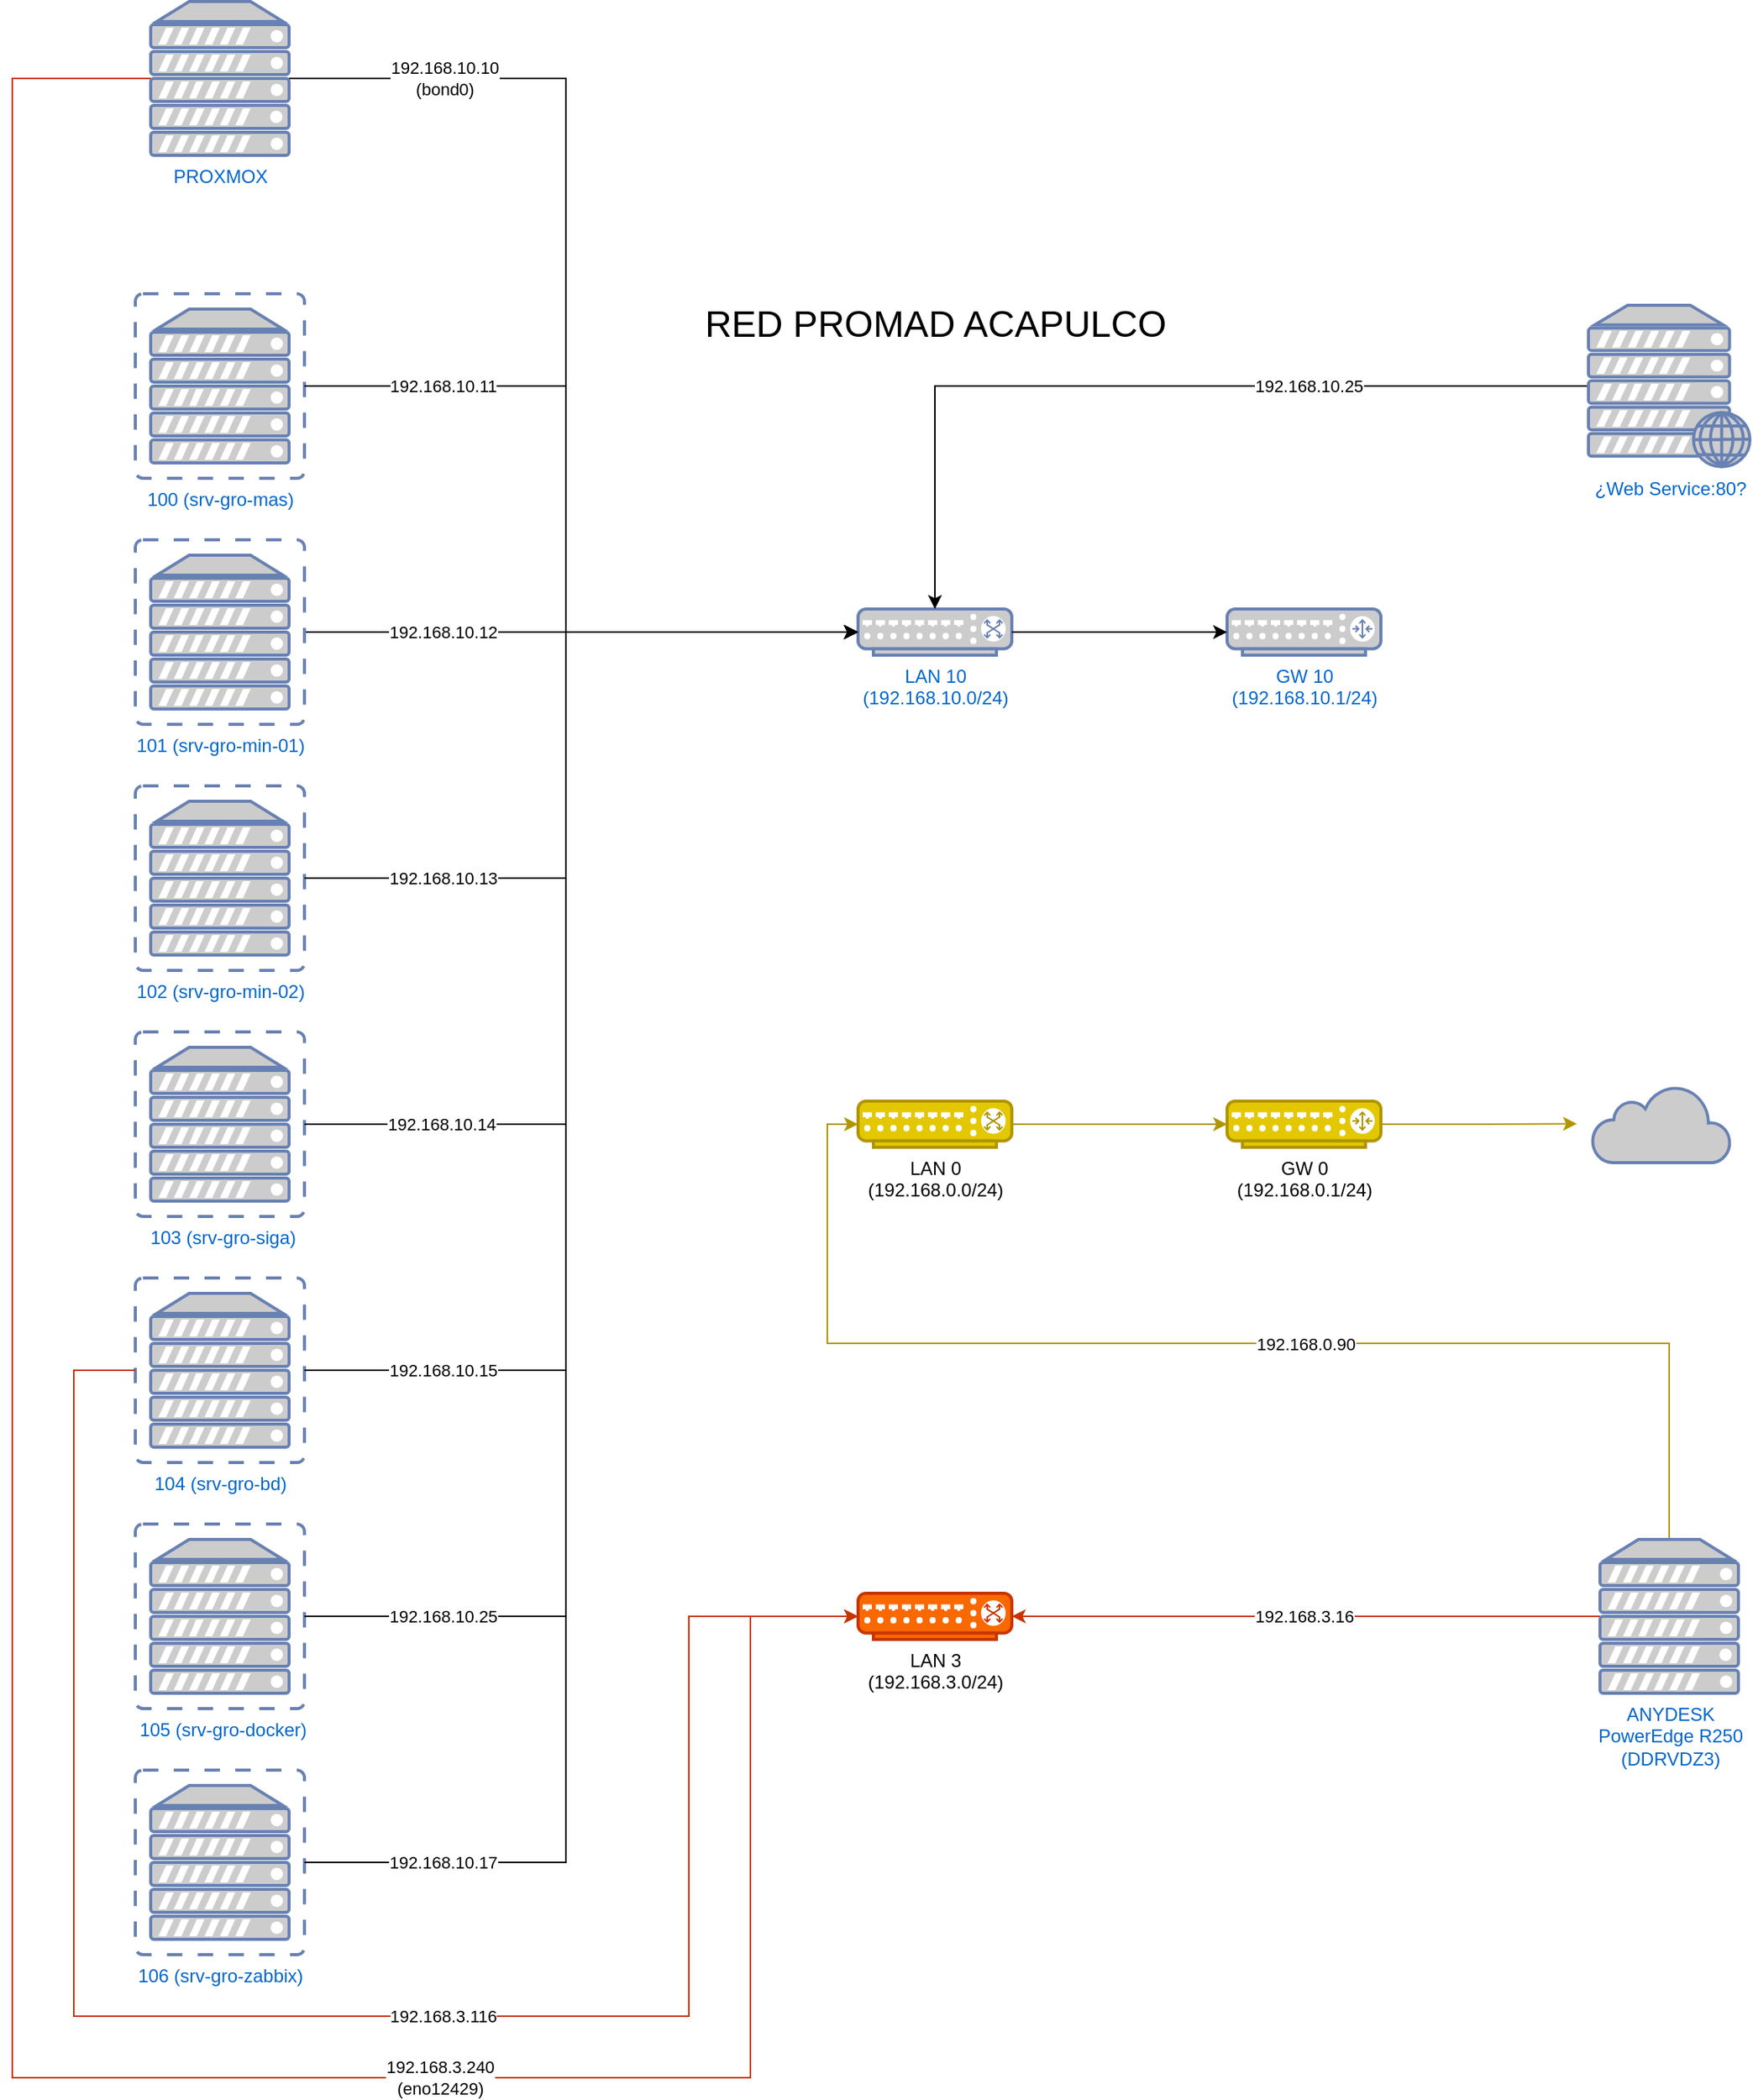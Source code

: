 <mxfile version="26.1.2">
  <diagram name="Página-1" id="_DqZXNJEzkWR17LwoJHk">
    <mxGraphModel dx="1855" dy="1705" grid="1" gridSize="10" guides="1" tooltips="1" connect="1" arrows="1" fold="1" page="1" pageScale="1" pageWidth="640" pageHeight="400" math="0" shadow="0">
      <root>
        <mxCell id="0" />
        <mxCell id="1" parent="0" />
        <mxCell id="EatgDQGPLKpnnFWq92qj-1" value="100 (srv-gro-mas)" style="fontColor=#0066CC;verticalAlign=top;verticalLabelPosition=bottom;labelPosition=center;align=center;html=1;outlineConnect=0;fillColor=#CCCCCC;strokeColor=#6881B3;gradientColor=none;gradientDirection=north;strokeWidth=2;shape=mxgraph.networks.virtual_server;" vertex="1" parent="1">
          <mxGeometry x="120" y="40" width="110" height="120" as="geometry" />
        </mxCell>
        <mxCell id="EatgDQGPLKpnnFWq92qj-33" style="edgeStyle=orthogonalEdgeStyle;rounded=0;orthogonalLoop=1;jettySize=auto;html=1;exitX=1;exitY=0.5;exitDx=0;exitDy=0;exitPerimeter=0;" edge="1" parent="1" source="EatgDQGPLKpnnFWq92qj-2" target="EatgDQGPLKpnnFWq92qj-8">
          <mxGeometry relative="1" as="geometry" />
        </mxCell>
        <mxCell id="EatgDQGPLKpnnFWq92qj-46" value="192.168.10.12" style="edgeLabel;html=1;align=center;verticalAlign=middle;resizable=0;points=[];" vertex="1" connectable="0" parent="EatgDQGPLKpnnFWq92qj-33">
          <mxGeometry x="-0.583" y="-3" relative="1" as="geometry">
            <mxPoint x="15" y="-3" as="offset" />
          </mxGeometry>
        </mxCell>
        <mxCell id="EatgDQGPLKpnnFWq92qj-2" value="101 (srv-gro-min-01)" style="fontColor=#0066CC;verticalAlign=top;verticalLabelPosition=bottom;labelPosition=center;align=center;html=1;outlineConnect=0;fillColor=#CCCCCC;strokeColor=#6881B3;gradientColor=none;gradientDirection=north;strokeWidth=2;shape=mxgraph.networks.virtual_server;" vertex="1" parent="1">
          <mxGeometry x="120" y="200" width="110" height="120" as="geometry" />
        </mxCell>
        <mxCell id="EatgDQGPLKpnnFWq92qj-3" value="102 (srv-gro-min-02)" style="fontColor=#0066CC;verticalAlign=top;verticalLabelPosition=bottom;labelPosition=center;align=center;html=1;outlineConnect=0;fillColor=#CCCCCC;strokeColor=#6881B3;gradientColor=none;gradientDirection=north;strokeWidth=2;shape=mxgraph.networks.virtual_server;" vertex="1" parent="1">
          <mxGeometry x="120" y="360" width="110" height="120" as="geometry" />
        </mxCell>
        <mxCell id="EatgDQGPLKpnnFWq92qj-4" value="&amp;nbsp;103 (srv-gro-siga)" style="fontColor=#0066CC;verticalAlign=top;verticalLabelPosition=bottom;labelPosition=center;align=center;html=1;outlineConnect=0;fillColor=#CCCCCC;strokeColor=#6881B3;gradientColor=none;gradientDirection=north;strokeWidth=2;shape=mxgraph.networks.virtual_server;" vertex="1" parent="1">
          <mxGeometry x="120" y="520" width="110" height="120" as="geometry" />
        </mxCell>
        <mxCell id="EatgDQGPLKpnnFWq92qj-5" value="104 (srv-gro-bd)" style="fontColor=#0066CC;verticalAlign=top;verticalLabelPosition=bottom;labelPosition=center;align=center;html=1;outlineConnect=0;fillColor=#CCCCCC;strokeColor=#6881B3;gradientColor=none;gradientDirection=north;strokeWidth=2;shape=mxgraph.networks.virtual_server;" vertex="1" parent="1">
          <mxGeometry x="120" y="680" width="110" height="120" as="geometry" />
        </mxCell>
        <mxCell id="EatgDQGPLKpnnFWq92qj-6" value="&amp;nbsp;105 (srv-gro-docker)" style="fontColor=#0066CC;verticalAlign=top;verticalLabelPosition=bottom;labelPosition=center;align=center;html=1;outlineConnect=0;fillColor=#CCCCCC;strokeColor=#6881B3;gradientColor=none;gradientDirection=north;strokeWidth=2;shape=mxgraph.networks.virtual_server;" vertex="1" parent="1">
          <mxGeometry x="120" y="840" width="110" height="120" as="geometry" />
        </mxCell>
        <mxCell id="EatgDQGPLKpnnFWq92qj-7" value="106 (srv-gro-zabbix)" style="fontColor=#0066CC;verticalAlign=top;verticalLabelPosition=bottom;labelPosition=center;align=center;html=1;outlineConnect=0;fillColor=#CCCCCC;strokeColor=#6881B3;gradientColor=none;gradientDirection=north;strokeWidth=2;shape=mxgraph.networks.virtual_server;" vertex="1" parent="1">
          <mxGeometry x="120" y="1000" width="110" height="120" as="geometry" />
        </mxCell>
        <mxCell id="EatgDQGPLKpnnFWq92qj-8" value="LAN 10&lt;br&gt;(192.168.10.0&lt;span style=&quot;background-color: transparent; color: light-dark(rgb(0, 102, 204), rgb(86, 174, 255));&quot;&gt;/24)&lt;/span&gt;" style="fontColor=#0066CC;verticalAlign=top;verticalLabelPosition=bottom;labelPosition=center;align=center;html=1;outlineConnect=0;fillColor=#CCCCCC;strokeColor=#6881B3;gradientColor=none;gradientDirection=north;strokeWidth=2;shape=mxgraph.networks.switch;" vertex="1" parent="1">
          <mxGeometry x="590" y="245" width="100" height="30" as="geometry" />
        </mxCell>
        <mxCell id="EatgDQGPLKpnnFWq92qj-9" value="LAN 3&lt;br&gt;(192.168.3.0/24)" style="fontColor=#000000;verticalAlign=top;verticalLabelPosition=bottom;labelPosition=center;align=center;html=1;outlineConnect=0;fillColor=#fa6800;strokeColor=#C73500;gradientDirection=north;strokeWidth=2;shape=mxgraph.networks.switch;" vertex="1" parent="1">
          <mxGeometry x="590" y="885" width="100" height="30" as="geometry" />
        </mxCell>
        <mxCell id="EatgDQGPLKpnnFWq92qj-10" value="GW 10&lt;br&gt;(192.168.10.1/24)" style="fontColor=#0066CC;verticalAlign=top;verticalLabelPosition=bottom;labelPosition=center;align=center;html=1;outlineConnect=0;fillColor=#CCCCCC;strokeColor=#6881B3;gradientColor=none;gradientDirection=north;strokeWidth=2;shape=mxgraph.networks.router;" vertex="1" parent="1">
          <mxGeometry x="830" y="245" width="100" height="30" as="geometry" />
        </mxCell>
        <mxCell id="EatgDQGPLKpnnFWq92qj-12" style="edgeStyle=orthogonalEdgeStyle;rounded=0;orthogonalLoop=1;jettySize=auto;html=1;exitX=1;exitY=0.5;exitDx=0;exitDy=0;exitPerimeter=0;entryX=0;entryY=0.5;entryDx=0;entryDy=0;entryPerimeter=0;" edge="1" parent="1" source="EatgDQGPLKpnnFWq92qj-8" target="EatgDQGPLKpnnFWq92qj-10">
          <mxGeometry relative="1" as="geometry" />
        </mxCell>
        <mxCell id="EatgDQGPLKpnnFWq92qj-31" style="edgeStyle=orthogonalEdgeStyle;rounded=0;orthogonalLoop=1;jettySize=auto;html=1;exitX=0;exitY=0.5;exitDx=0;exitDy=0;exitPerimeter=0;entryX=0;entryY=0.5;entryDx=0;entryDy=0;entryPerimeter=0;fillColor=#fa6800;strokeColor=#C73500;" edge="1" parent="1" source="EatgDQGPLKpnnFWq92qj-5" target="EatgDQGPLKpnnFWq92qj-9">
          <mxGeometry relative="1" as="geometry">
            <Array as="points">
              <mxPoint x="80" y="740" />
              <mxPoint x="80" y="1160" />
              <mxPoint x="480" y="1160" />
              <mxPoint x="480" y="900" />
            </Array>
          </mxGeometry>
        </mxCell>
        <mxCell id="EatgDQGPLKpnnFWq92qj-50" value="192.168.3.116" style="edgeLabel;html=1;align=center;verticalAlign=middle;resizable=0;points=[];" vertex="1" connectable="0" parent="EatgDQGPLKpnnFWq92qj-31">
          <mxGeometry x="0.061" y="-3" relative="1" as="geometry">
            <mxPoint x="47" y="-3" as="offset" />
          </mxGeometry>
        </mxCell>
        <mxCell id="EatgDQGPLKpnnFWq92qj-35" style="edgeStyle=orthogonalEdgeStyle;rounded=0;orthogonalLoop=1;jettySize=auto;html=1;entryX=0;entryY=0.5;entryDx=0;entryDy=0;entryPerimeter=0;" edge="1" parent="1" source="EatgDQGPLKpnnFWq92qj-1" target="EatgDQGPLKpnnFWq92qj-8">
          <mxGeometry relative="1" as="geometry">
            <Array as="points">
              <mxPoint x="400" y="100" />
              <mxPoint x="400" y="260" />
            </Array>
          </mxGeometry>
        </mxCell>
        <mxCell id="EatgDQGPLKpnnFWq92qj-45" value="192.168.10.11" style="edgeLabel;html=1;align=center;verticalAlign=middle;resizable=0;points=[];" vertex="1" connectable="0" parent="EatgDQGPLKpnnFWq92qj-35">
          <mxGeometry x="-0.75" y="-2" relative="1" as="geometry">
            <mxPoint x="25" y="-2" as="offset" />
          </mxGeometry>
        </mxCell>
        <mxCell id="EatgDQGPLKpnnFWq92qj-37" style="edgeStyle=orthogonalEdgeStyle;rounded=0;orthogonalLoop=1;jettySize=auto;html=1;exitX=1;exitY=0.5;exitDx=0;exitDy=0;exitPerimeter=0;entryX=0;entryY=0.5;entryDx=0;entryDy=0;entryPerimeter=0;" edge="1" parent="1" source="EatgDQGPLKpnnFWq92qj-3" target="EatgDQGPLKpnnFWq92qj-8">
          <mxGeometry relative="1" as="geometry">
            <Array as="points">
              <mxPoint x="400" y="420" />
              <mxPoint x="400" y="260" />
            </Array>
          </mxGeometry>
        </mxCell>
        <mxCell id="EatgDQGPLKpnnFWq92qj-47" value="192.168.10.13" style="edgeLabel;html=1;align=center;verticalAlign=middle;resizable=0;points=[];" vertex="1" connectable="0" parent="EatgDQGPLKpnnFWq92qj-37">
          <mxGeometry x="-0.735" y="-1" relative="1" as="geometry">
            <mxPoint x="21" y="-1" as="offset" />
          </mxGeometry>
        </mxCell>
        <mxCell id="EatgDQGPLKpnnFWq92qj-38" style="edgeStyle=orthogonalEdgeStyle;rounded=0;orthogonalLoop=1;jettySize=auto;html=1;entryX=0;entryY=0.5;entryDx=0;entryDy=0;entryPerimeter=0;" edge="1" parent="1" source="EatgDQGPLKpnnFWq92qj-4" target="EatgDQGPLKpnnFWq92qj-8">
          <mxGeometry relative="1" as="geometry">
            <Array as="points">
              <mxPoint x="400" y="580" />
              <mxPoint x="400" y="260" />
            </Array>
          </mxGeometry>
        </mxCell>
        <mxCell id="EatgDQGPLKpnnFWq92qj-48" value="192.168.10.14" style="edgeLabel;html=1;align=center;verticalAlign=middle;resizable=0;points=[];" vertex="1" connectable="0" parent="EatgDQGPLKpnnFWq92qj-38">
          <mxGeometry x="-0.756" relative="1" as="geometry">
            <mxPoint x="6" as="offset" />
          </mxGeometry>
        </mxCell>
        <mxCell id="EatgDQGPLKpnnFWq92qj-39" style="edgeStyle=orthogonalEdgeStyle;rounded=0;orthogonalLoop=1;jettySize=auto;html=1;exitX=1;exitY=0.5;exitDx=0;exitDy=0;exitPerimeter=0;entryX=0;entryY=0.5;entryDx=0;entryDy=0;entryPerimeter=0;" edge="1" parent="1" source="EatgDQGPLKpnnFWq92qj-5" target="EatgDQGPLKpnnFWq92qj-8">
          <mxGeometry relative="1" as="geometry">
            <Array as="points">
              <mxPoint x="400" y="740" />
              <mxPoint x="400" y="260" />
            </Array>
          </mxGeometry>
        </mxCell>
        <mxCell id="EatgDQGPLKpnnFWq92qj-51" value="192.168.10.15" style="edgeLabel;html=1;align=center;verticalAlign=middle;resizable=0;points=[];" vertex="1" connectable="0" parent="EatgDQGPLKpnnFWq92qj-39">
          <mxGeometry x="-0.779" y="-1" relative="1" as="geometry">
            <mxPoint x="-3" y="-1" as="offset" />
          </mxGeometry>
        </mxCell>
        <mxCell id="EatgDQGPLKpnnFWq92qj-40" style="edgeStyle=orthogonalEdgeStyle;rounded=0;orthogonalLoop=1;jettySize=auto;html=1;entryX=0;entryY=0.5;entryDx=0;entryDy=0;entryPerimeter=0;" edge="1" parent="1" source="EatgDQGPLKpnnFWq92qj-6" target="EatgDQGPLKpnnFWq92qj-8">
          <mxGeometry relative="1" as="geometry">
            <Array as="points">
              <mxPoint x="400" y="900" />
              <mxPoint x="400" y="260" />
            </Array>
          </mxGeometry>
        </mxCell>
        <mxCell id="EatgDQGPLKpnnFWq92qj-52" value="192.168.10.25" style="edgeLabel;html=1;align=center;verticalAlign=middle;resizable=0;points=[];fontColor=light-dark(#000000,#FF0000);" vertex="1" connectable="0" parent="EatgDQGPLKpnnFWq92qj-40">
          <mxGeometry x="-0.81" y="-3" relative="1" as="geometry">
            <mxPoint x="-5" y="-3" as="offset" />
          </mxGeometry>
        </mxCell>
        <mxCell id="EatgDQGPLKpnnFWq92qj-41" style="edgeStyle=orthogonalEdgeStyle;rounded=0;orthogonalLoop=1;jettySize=auto;html=1;exitX=1;exitY=0.5;exitDx=0;exitDy=0;exitPerimeter=0;entryX=0;entryY=0.5;entryDx=0;entryDy=0;entryPerimeter=0;" edge="1" parent="1" source="EatgDQGPLKpnnFWq92qj-7" target="EatgDQGPLKpnnFWq92qj-8">
          <mxGeometry relative="1" as="geometry">
            <Array as="points">
              <mxPoint x="400" y="1060" />
              <mxPoint x="400" y="260" />
            </Array>
          </mxGeometry>
        </mxCell>
        <mxCell id="EatgDQGPLKpnnFWq92qj-53" value="192.168.10.17" style="edgeLabel;html=1;align=center;verticalAlign=middle;resizable=0;points=[];" vertex="1" connectable="0" parent="EatgDQGPLKpnnFWq92qj-41">
          <mxGeometry x="-0.869" relative="1" as="geometry">
            <mxPoint x="14" as="offset" />
          </mxGeometry>
        </mxCell>
        <mxCell id="EatgDQGPLKpnnFWq92qj-49" value="RED PROMAD ACAPULCO" style="text;html=1;align=center;verticalAlign=middle;resizable=0;points=[];autosize=1;strokeColor=none;fillColor=none;fontSize=24;" vertex="1" parent="1">
          <mxGeometry x="480" y="40" width="320" height="40" as="geometry" />
        </mxCell>
        <mxCell id="EatgDQGPLKpnnFWq92qj-55" style="edgeStyle=orthogonalEdgeStyle;rounded=0;orthogonalLoop=1;jettySize=auto;html=1;exitX=0;exitY=0.5;exitDx=0;exitDy=0;exitPerimeter=0;" edge="1" parent="1" source="EatgDQGPLKpnnFWq92qj-54" target="EatgDQGPLKpnnFWq92qj-8">
          <mxGeometry relative="1" as="geometry" />
        </mxCell>
        <mxCell id="EatgDQGPLKpnnFWq92qj-56" value="192.168.10.25" style="edgeLabel;html=1;align=center;verticalAlign=middle;resizable=0;points=[];fontColor=light-dark(#000000,#FF0000);" vertex="1" connectable="0" parent="EatgDQGPLKpnnFWq92qj-55">
          <mxGeometry x="-0.59" y="1" relative="1" as="geometry">
            <mxPoint x="-65" y="-1" as="offset" />
          </mxGeometry>
        </mxCell>
        <mxCell id="EatgDQGPLKpnnFWq92qj-54" value="¿Web Service:80?" style="fontColor=#0066CC;verticalAlign=top;verticalLabelPosition=bottom;labelPosition=center;align=center;html=1;outlineConnect=0;fillColor=#CCCCCC;strokeColor=#6881B3;gradientColor=none;gradientDirection=north;strokeWidth=2;shape=mxgraph.networks.web_server;" vertex="1" parent="1">
          <mxGeometry x="1065" y="47.5" width="105" height="105" as="geometry" />
        </mxCell>
        <mxCell id="EatgDQGPLKpnnFWq92qj-57" value="LAN 0&lt;br&gt;(192.168.0.0/24)" style="fontColor=#000000;verticalAlign=top;verticalLabelPosition=bottom;labelPosition=center;align=center;html=1;outlineConnect=0;fillColor=#e3c800;strokeColor=#B09500;gradientDirection=north;strokeWidth=2;shape=mxgraph.networks.switch;" vertex="1" parent="1">
          <mxGeometry x="590" y="565" width="100" height="30" as="geometry" />
        </mxCell>
        <mxCell id="EatgDQGPLKpnnFWq92qj-60" style="edgeStyle=orthogonalEdgeStyle;rounded=0;orthogonalLoop=1;jettySize=auto;html=1;exitX=0;exitY=0.5;exitDx=0;exitDy=0;exitPerimeter=0;entryX=1;entryY=0.5;entryDx=0;entryDy=0;entryPerimeter=0;fillColor=#fa6800;strokeColor=#C73500;" edge="1" parent="1" source="EatgDQGPLKpnnFWq92qj-68" target="EatgDQGPLKpnnFWq92qj-9">
          <mxGeometry relative="1" as="geometry" />
        </mxCell>
        <mxCell id="EatgDQGPLKpnnFWq92qj-63" value="192.168.3.16" style="edgeLabel;html=1;align=center;verticalAlign=middle;resizable=0;points=[];" vertex="1" connectable="0" parent="EatgDQGPLKpnnFWq92qj-60">
          <mxGeometry x="0.004" y="4" relative="1" as="geometry">
            <mxPoint x="-1" y="-4" as="offset" />
          </mxGeometry>
        </mxCell>
        <mxCell id="EatgDQGPLKpnnFWq92qj-61" style="edgeStyle=orthogonalEdgeStyle;rounded=0;orthogonalLoop=1;jettySize=auto;html=1;exitX=0.5;exitY=0;exitDx=0;exitDy=0;exitPerimeter=0;entryX=0;entryY=0.5;entryDx=0;entryDy=0;entryPerimeter=0;fillColor=#e3c800;strokeColor=#B09500;" edge="1" parent="1" source="EatgDQGPLKpnnFWq92qj-68" target="EatgDQGPLKpnnFWq92qj-57">
          <mxGeometry relative="1" as="geometry" />
        </mxCell>
        <mxCell id="EatgDQGPLKpnnFWq92qj-62" value="192.168.0.90" style="edgeLabel;html=1;align=center;verticalAlign=middle;resizable=0;points=[];" vertex="1" connectable="0" parent="EatgDQGPLKpnnFWq92qj-61">
          <mxGeometry x="0.075" y="-2" relative="1" as="geometry">
            <mxPoint x="86" y="2" as="offset" />
          </mxGeometry>
        </mxCell>
        <mxCell id="EatgDQGPLKpnnFWq92qj-64" value="GW 0&lt;br&gt;(192.168.0.1/24)" style="fontColor=#000000;verticalAlign=top;verticalLabelPosition=bottom;labelPosition=center;align=center;html=1;outlineConnect=0;fillColor=#e3c800;strokeColor=#B09500;gradientDirection=north;strokeWidth=2;shape=mxgraph.networks.router;" vertex="1" parent="1">
          <mxGeometry x="830" y="565" width="100" height="30" as="geometry" />
        </mxCell>
        <mxCell id="EatgDQGPLKpnnFWq92qj-65" style="edgeStyle=orthogonalEdgeStyle;rounded=0;orthogonalLoop=1;jettySize=auto;html=1;entryX=0;entryY=0.5;entryDx=0;entryDy=0;entryPerimeter=0;fillColor=#e3c800;strokeColor=#B09500;" edge="1" parent="1" source="EatgDQGPLKpnnFWq92qj-57" target="EatgDQGPLKpnnFWq92qj-64">
          <mxGeometry relative="1" as="geometry" />
        </mxCell>
        <mxCell id="EatgDQGPLKpnnFWq92qj-66" value="" style="html=1;outlineConnect=0;fillColor=#CCCCCC;strokeColor=#6881B3;gradientColor=none;gradientDirection=north;strokeWidth=2;shape=mxgraph.networks.cloud;fontColor=#ffffff;" vertex="1" parent="1">
          <mxGeometry x="1067.5" y="555" width="90" height="50" as="geometry" />
        </mxCell>
        <mxCell id="EatgDQGPLKpnnFWq92qj-67" style="edgeStyle=orthogonalEdgeStyle;rounded=0;orthogonalLoop=1;jettySize=auto;html=1;exitX=1;exitY=0.5;exitDx=0;exitDy=0;exitPerimeter=0;entryX=-0.111;entryY=0.494;entryDx=0;entryDy=0;entryPerimeter=0;fillColor=#e3c800;strokeColor=#B09500;" edge="1" parent="1" source="EatgDQGPLKpnnFWq92qj-64" target="EatgDQGPLKpnnFWq92qj-66">
          <mxGeometry relative="1" as="geometry" />
        </mxCell>
        <mxCell id="EatgDQGPLKpnnFWq92qj-68" value="ANYDESK&lt;br&gt;PowerEdge R250&lt;br&gt;(DDRVDZ3)" style="fontColor=#0066CC;verticalAlign=top;verticalLabelPosition=bottom;labelPosition=center;align=center;html=1;outlineConnect=0;fillColor=#CCCCCC;strokeColor=#6881B3;gradientColor=none;gradientDirection=north;strokeWidth=2;shape=mxgraph.networks.server;" vertex="1" parent="1">
          <mxGeometry x="1072.5" y="850" width="90" height="100" as="geometry" />
        </mxCell>
        <mxCell id="EatgDQGPLKpnnFWq92qj-70" value="PROXMOX" style="fontColor=#0066CC;verticalAlign=top;verticalLabelPosition=bottom;labelPosition=center;align=center;html=1;outlineConnect=0;fillColor=#CCCCCC;strokeColor=#6881B3;gradientColor=none;gradientDirection=north;strokeWidth=2;shape=mxgraph.networks.server;" vertex="1" parent="1">
          <mxGeometry x="130" y="-150" width="90" height="100" as="geometry" />
        </mxCell>
        <mxCell id="EatgDQGPLKpnnFWq92qj-71" style="edgeStyle=orthogonalEdgeStyle;rounded=0;orthogonalLoop=1;jettySize=auto;html=1;entryX=0;entryY=0.5;entryDx=0;entryDy=0;entryPerimeter=0;" edge="1" parent="1" source="EatgDQGPLKpnnFWq92qj-70" target="EatgDQGPLKpnnFWq92qj-8">
          <mxGeometry relative="1" as="geometry">
            <Array as="points">
              <mxPoint x="400" y="-100" />
              <mxPoint x="400" y="260" />
            </Array>
          </mxGeometry>
        </mxCell>
        <mxCell id="EatgDQGPLKpnnFWq92qj-72" value="192.168.10.10&lt;br&gt;(bond0)" style="edgeLabel;html=1;align=center;verticalAlign=middle;resizable=0;points=[];" vertex="1" connectable="0" parent="EatgDQGPLKpnnFWq92qj-71">
          <mxGeometry x="-0.741" y="-1" relative="1" as="geometry">
            <mxPoint x="6" y="-1" as="offset" />
          </mxGeometry>
        </mxCell>
        <mxCell id="EatgDQGPLKpnnFWq92qj-73" style="edgeStyle=orthogonalEdgeStyle;rounded=0;orthogonalLoop=1;jettySize=auto;html=1;exitX=0;exitY=0.5;exitDx=0;exitDy=0;exitPerimeter=0;entryX=0;entryY=0.5;entryDx=0;entryDy=0;entryPerimeter=0;fillColor=#fa6800;strokeColor=#C73500;" edge="1" parent="1" source="EatgDQGPLKpnnFWq92qj-70" target="EatgDQGPLKpnnFWq92qj-9">
          <mxGeometry relative="1" as="geometry">
            <Array as="points">
              <mxPoint x="40" y="-100" />
              <mxPoint x="40" y="1200" />
              <mxPoint x="520" y="1200" />
              <mxPoint x="520" y="900" />
            </Array>
          </mxGeometry>
        </mxCell>
        <mxCell id="EatgDQGPLKpnnFWq92qj-75" value="192.168.3.240&lt;br&gt;(eno12429)" style="edgeLabel;html=1;align=center;verticalAlign=middle;resizable=0;points=[];" vertex="1" connectable="0" parent="EatgDQGPLKpnnFWq92qj-73">
          <mxGeometry x="0.489" y="-1" relative="1" as="geometry">
            <mxPoint y="-1" as="offset" />
          </mxGeometry>
        </mxCell>
      </root>
    </mxGraphModel>
  </diagram>
</mxfile>
